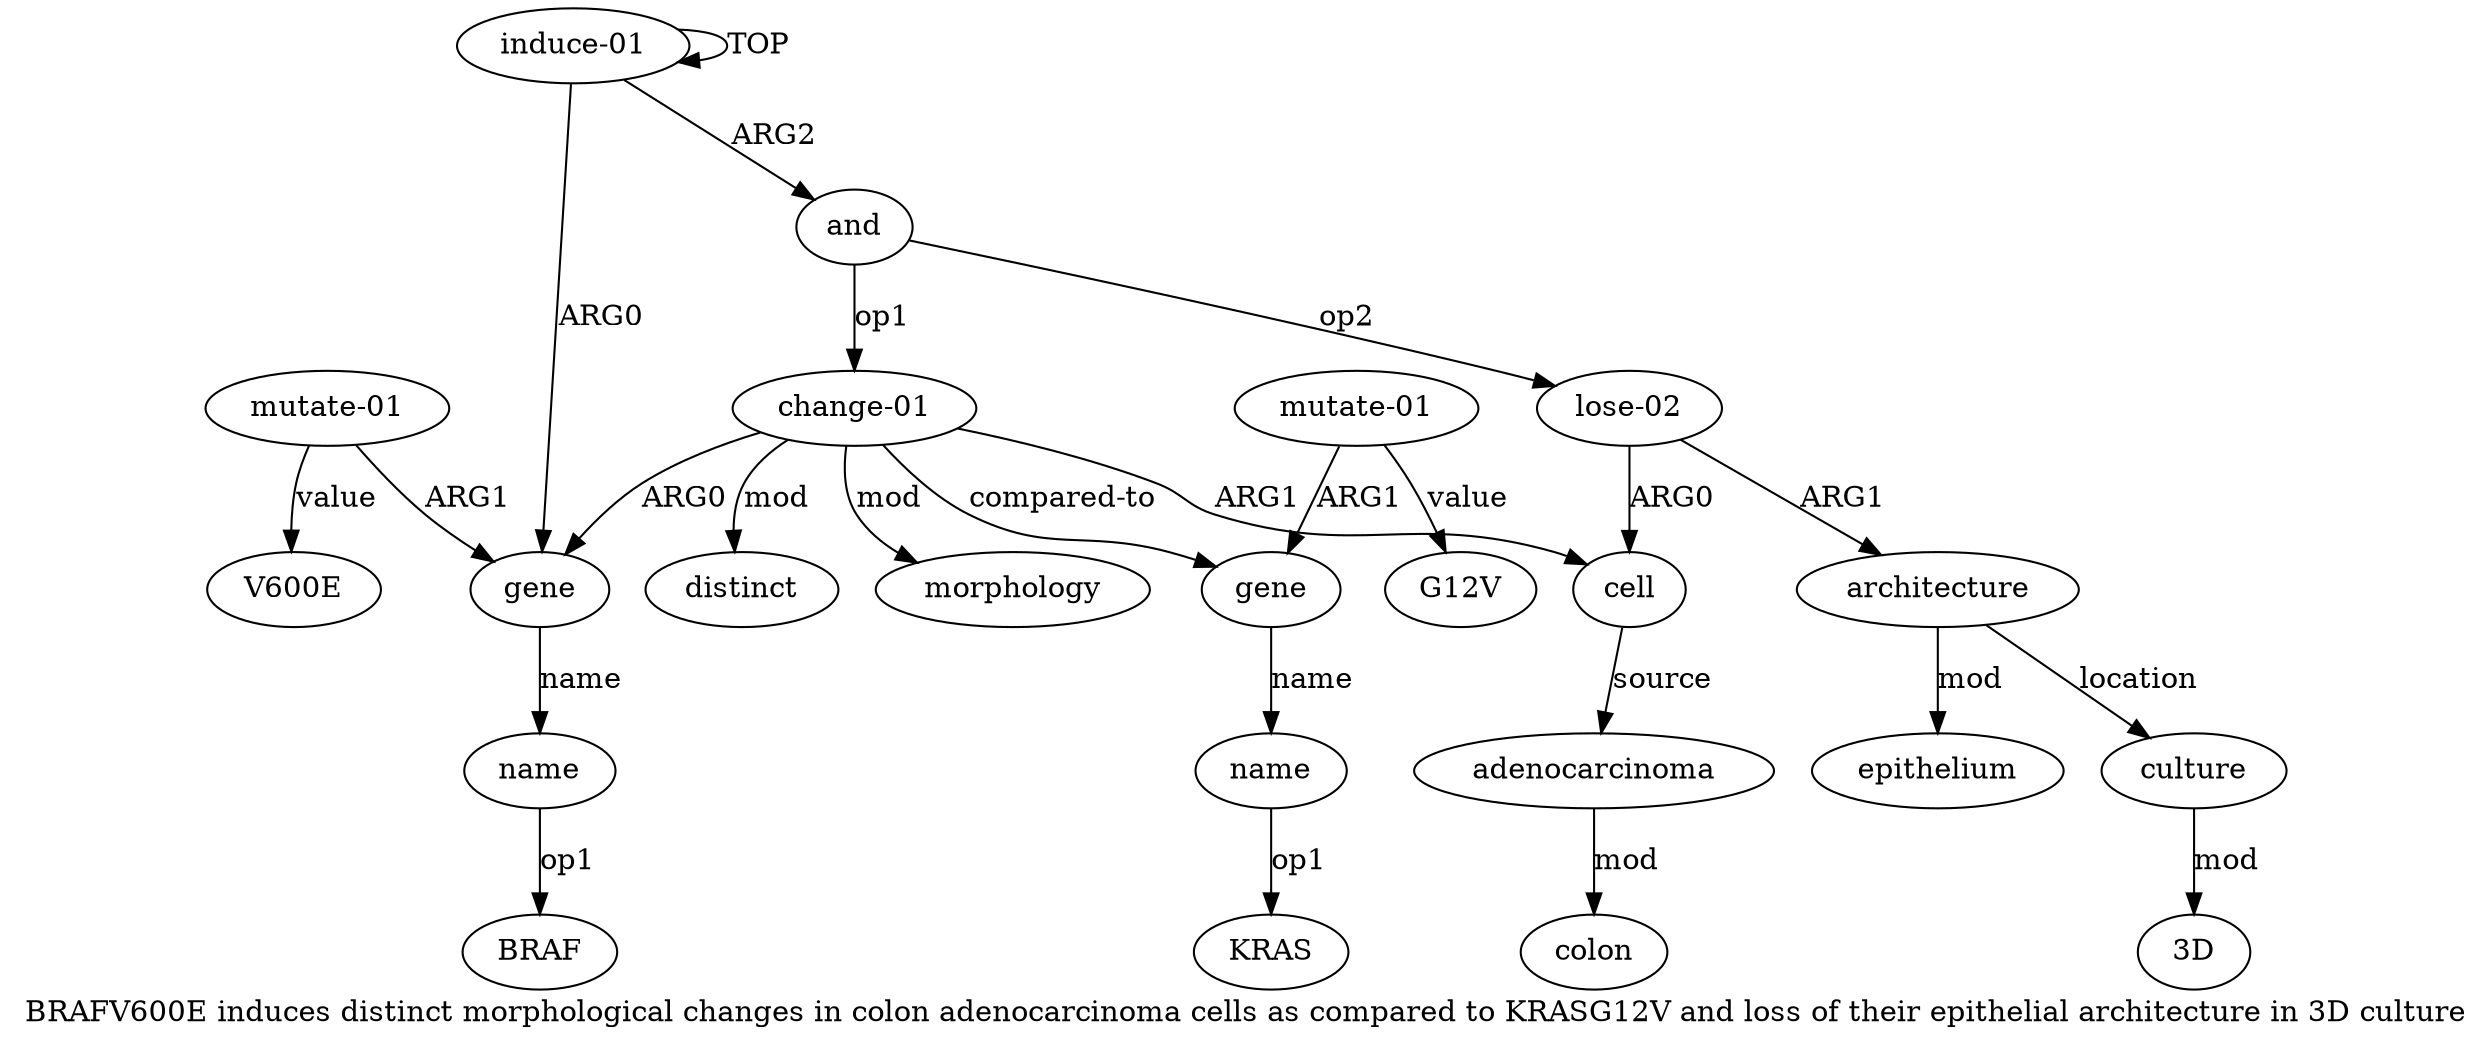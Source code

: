 digraph  {
	graph [label="BRAFV600E induces distinct morphological changes in colon adenocarcinoma cells as compared to KRASG12V and loss of their epithelial \
architecture in 3D culture"];
	node [label="\N"];
	"a3 V600E"	 [color=black,
		gold_ind=-1,
		gold_label=V600E,
		label=V600E,
		test_ind=-1,
		test_label=V600E];
	a15	 [color=black,
		gold_ind=15,
		gold_label=architecture,
		label=architecture,
		test_ind=15,
		test_label=architecture];
	a17	 [color=black,
		gold_ind=17,
		gold_label=culture,
		label=culture,
		test_ind=17,
		test_label=culture];
	a15 -> a17 [key=0,
	color=black,
	gold_label=location,
	label=location,
	test_label=location];
a16 [color=black,
	gold_ind=16,
	gold_label=epithelium,
	label=epithelium,
	test_ind=16,
	test_label=epithelium];
a15 -> a16 [key=0,
color=black,
gold_label=mod,
label=mod,
test_label=mod];
a14 [color=black,
gold_ind=14,
gold_label="lose-02",
label="lose-02",
test_ind=14,
test_label="lose-02"];
a14 -> a15 [key=0,
color=black,
gold_label=ARG1,
label=ARG1,
test_label=ARG1];
a6 [color=black,
gold_ind=6,
gold_label=cell,
label=cell,
test_ind=6,
test_label=cell];
a14 -> a6 [key=0,
color=black,
gold_label=ARG0,
label=ARG0,
test_label=ARG0];
a18 [color=black,
gold_ind=18,
gold_label="3D",
label="3D",
test_ind=18,
test_label="3D"];
a17 -> a18 [key=0,
color=black,
gold_label=mod,
label=mod,
test_label=mod];
a11 [color=black,
gold_ind=11,
gold_label=gene,
label=gene,
test_ind=11,
test_label=gene];
a12 [color=black,
gold_ind=12,
gold_label=name,
label=name,
test_ind=12,
test_label=name];
a11 -> a12 [key=0,
color=black,
gold_label=name,
label=name,
test_label=name];
a10 [color=black,
gold_ind=10,
gold_label=distinct,
label=distinct,
test_ind=10,
test_label=distinct];
a13 [color=black,
gold_ind=13,
gold_label="mutate-01",
label="mutate-01",
test_ind=13,
test_label="mutate-01"];
a13 -> a11 [key=0,
color=black,
gold_label=ARG1,
label=ARG1,
test_label=ARG1];
"a13 G12V" [color=black,
gold_ind=-1,
gold_label=G12V,
label=G12V,
test_ind=-1,
test_label=G12V];
a13 -> "a13 G12V" [key=0,
color=black,
gold_label=value,
label=value,
test_label=value];
"a12 KRAS" [color=black,
gold_ind=-1,
gold_label=KRAS,
label=KRAS,
test_ind=-1,
test_label=KRAS];
a12 -> "a12 KRAS" [key=0,
color=black,
gold_label=op1,
label=op1,
test_label=op1];
a1 [color=black,
gold_ind=1,
gold_label=gene,
label=gene,
test_ind=1,
test_label=gene];
a2 [color=black,
gold_ind=2,
gold_label=name,
label=name,
test_ind=2,
test_label=name];
a1 -> a2 [key=0,
color=black,
gold_label=name,
label=name,
test_label=name];
a0 [color=black,
gold_ind=0,
gold_label="induce-01",
label="induce-01",
test_ind=0,
test_label="induce-01"];
a0 -> a1 [key=0,
color=black,
gold_label=ARG0,
label=ARG0,
test_label=ARG0];
a0 -> a0 [key=0,
color=black,
gold_label=TOP,
label=TOP,
test_label=TOP];
a4 [color=black,
gold_ind=4,
gold_label=and,
label=and,
test_ind=4,
test_label=and];
a0 -> a4 [key=0,
color=black,
gold_label=ARG2,
label=ARG2,
test_label=ARG2];
a3 [color=black,
gold_ind=3,
gold_label="mutate-01",
label="mutate-01",
test_ind=3,
test_label="mutate-01"];
a3 -> "a3 V600E" [key=0,
color=black,
gold_label=value,
label=value,
test_label=value];
a3 -> a1 [key=0,
color=black,
gold_label=ARG1,
label=ARG1,
test_label=ARG1];
"a2 BRAF" [color=black,
gold_ind=-1,
gold_label=BRAF,
label=BRAF,
test_ind=-1,
test_label=BRAF];
a2 -> "a2 BRAF" [key=0,
color=black,
gold_label=op1,
label=op1,
test_label=op1];
a5 [color=black,
gold_ind=5,
gold_label="change-01",
label="change-01",
test_ind=5,
test_label="change-01"];
a5 -> a11 [key=0,
color=black,
gold_label="compared-to",
label="compared-to",
test_label="compared-to"];
a5 -> a10 [key=0,
color=black,
gold_label=mod,
label=mod,
test_label=mod];
a5 -> a1 [key=0,
color=black,
gold_label=ARG0,
label=ARG0,
test_label=ARG0];
a5 -> a6 [key=0,
color=black,
gold_label=ARG1,
label=ARG1,
test_label=ARG1];
a9 [color=black,
gold_ind=9,
gold_label=morphology,
label=morphology,
test_ind=9,
test_label=morphology];
a5 -> a9 [key=0,
color=black,
gold_label=mod,
label=mod,
test_label=mod];
a4 -> a14 [key=0,
color=black,
gold_label=op2,
label=op2,
test_label=op2];
a4 -> a5 [key=0,
color=black,
gold_label=op1,
label=op1,
test_label=op1];
a7 [color=black,
gold_ind=7,
gold_label=adenocarcinoma,
label=adenocarcinoma,
test_ind=7,
test_label=adenocarcinoma];
a8 [color=black,
gold_ind=8,
gold_label=colon,
label=colon,
test_ind=8,
test_label=colon];
a7 -> a8 [key=0,
color=black,
gold_label=mod,
label=mod,
test_label=mod];
a6 -> a7 [key=0,
color=black,
gold_label=source,
label=source,
test_label=source];
}

